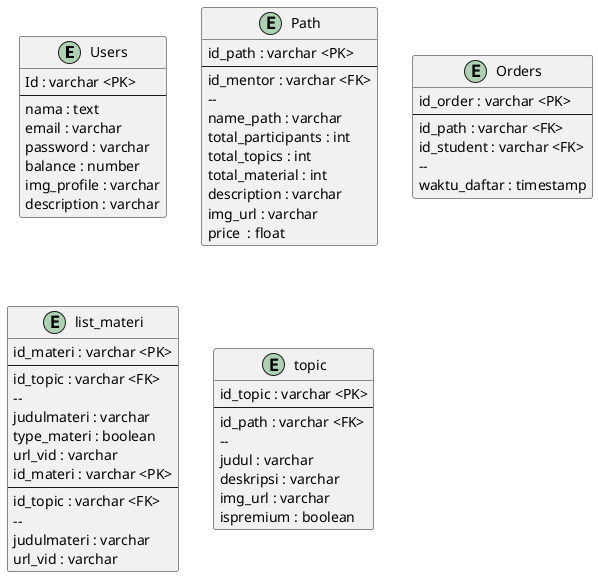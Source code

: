 @startuml

entity Users {
    Id : varchar <PK>
    --
    nama : text
    email : varchar
    password : varchar
    balance : number
    img_profile : varchar
    description : varchar
}

entity Path {
    id_path : varchar <PK>
    --
    id_mentor : varchar <FK>
    --   
    name_path : varchar
    total_participants : int
    total_topics : int
    total_material : int
    description : varchar
    img_url : varchar
    price  : float
}

entity Orders {
    id_order : varchar <PK>
    --
    id_path : varchar <FK>
    id_student : varchar <FK>
    --   
    waktu_daftar : timestamp
}

entity list_materi {
    id_materi : varchar <PK>
    --
    id_topic : varchar <FK>
    --   
    judulmateri : varchar
    type_materi : boolean
    url_vid : varchar
}

entity list_materi {
    id_materi : varchar <PK>
    --
    id_topic : varchar <FK>
    --   
    judulmateri : varchar
    url_vid : varchar
}

entity topic {
    id_topic : varchar <PK>
    --
    id_path : varchar <FK>
    --   
    judul : varchar
    deskripsi : varchar
    img_url : varchar
    ispremium : boolean
}



@enduml